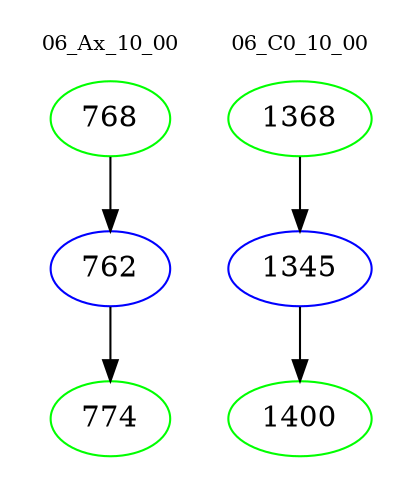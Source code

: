digraph{
subgraph cluster_0 {
color = white
label = "06_Ax_10_00";
fontsize=10;
T0_768 [label="768", color="green"]
T0_768 -> T0_762 [color="black"]
T0_762 [label="762", color="blue"]
T0_762 -> T0_774 [color="black"]
T0_774 [label="774", color="green"]
}
subgraph cluster_1 {
color = white
label = "06_C0_10_00";
fontsize=10;
T1_1368 [label="1368", color="green"]
T1_1368 -> T1_1345 [color="black"]
T1_1345 [label="1345", color="blue"]
T1_1345 -> T1_1400 [color="black"]
T1_1400 [label="1400", color="green"]
}
}
